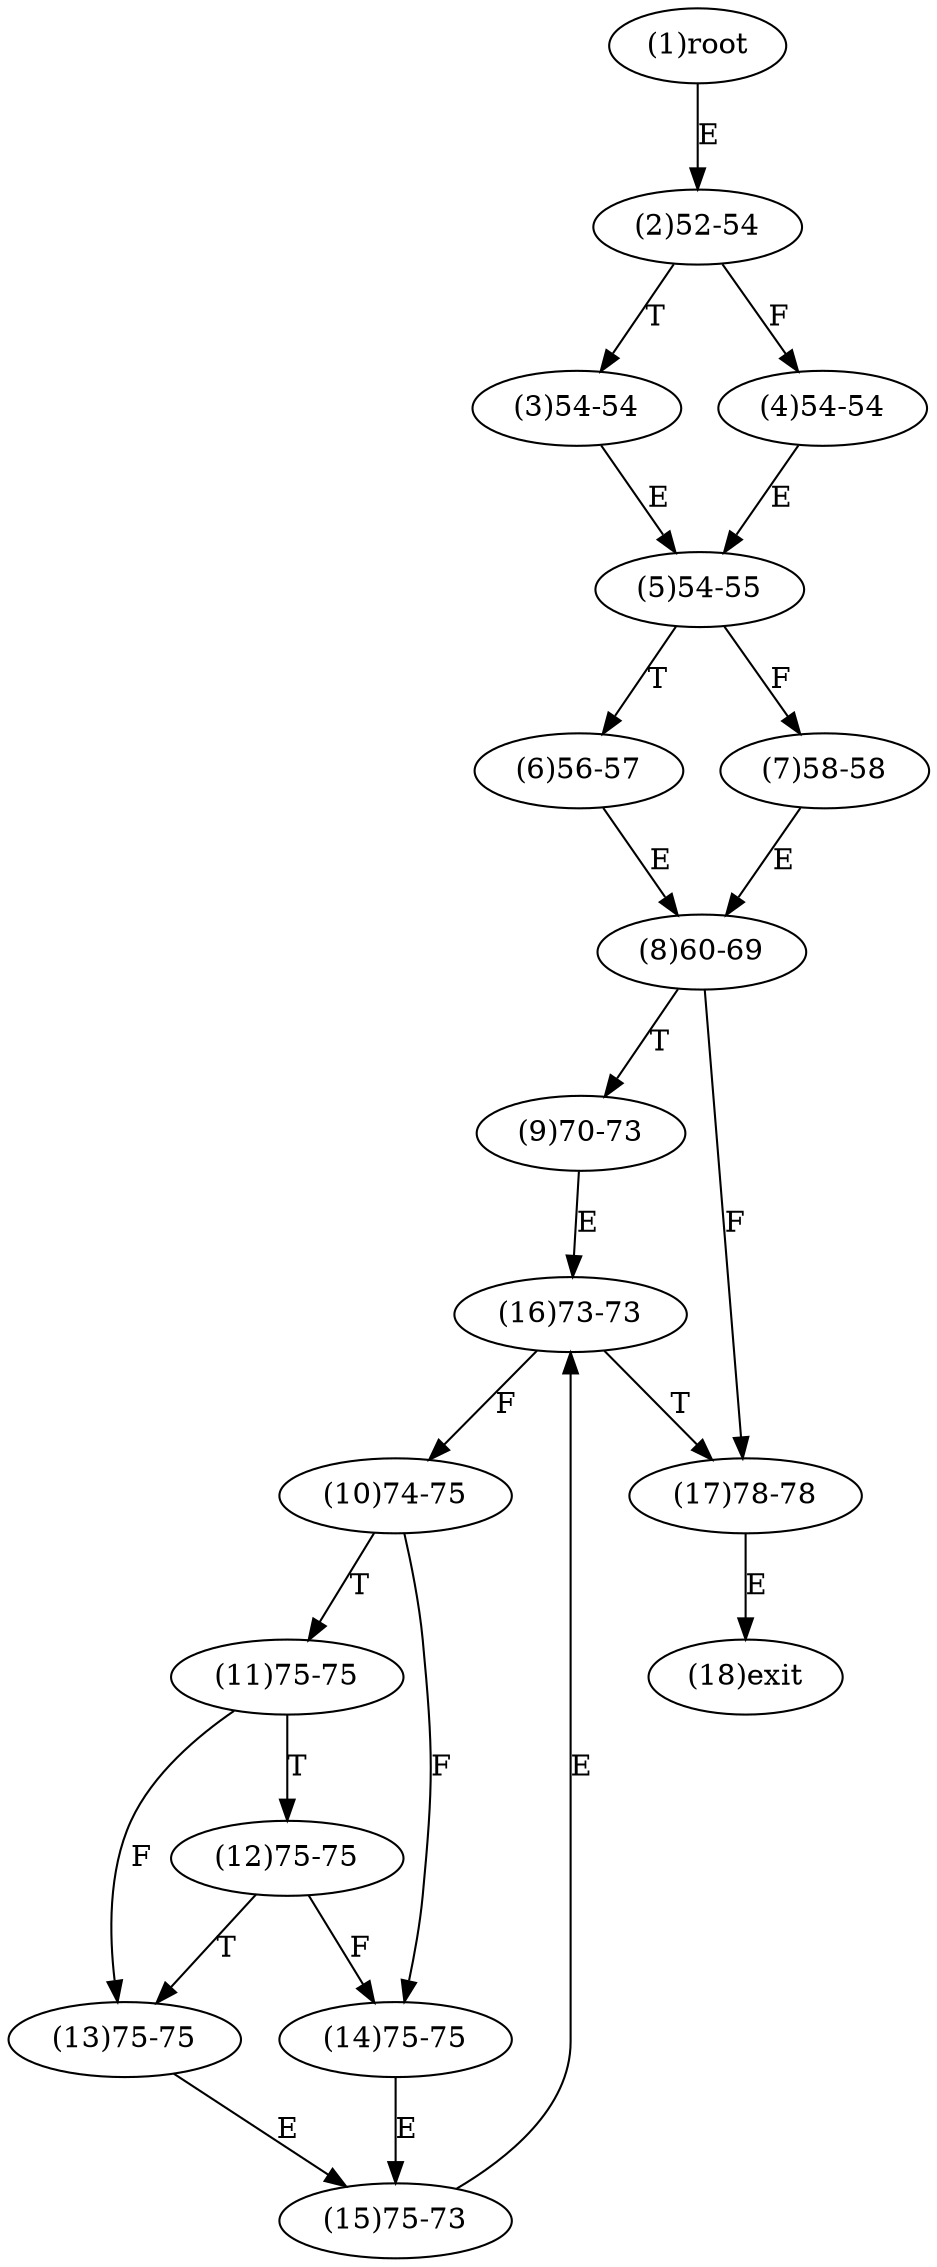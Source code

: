 digraph "" { 
1[ label="(1)root"];
2[ label="(2)52-54"];
3[ label="(3)54-54"];
4[ label="(4)54-54"];
5[ label="(5)54-55"];
6[ label="(6)56-57"];
7[ label="(7)58-58"];
8[ label="(8)60-69"];
9[ label="(9)70-73"];
10[ label="(10)74-75"];
11[ label="(11)75-75"];
12[ label="(12)75-75"];
13[ label="(13)75-75"];
14[ label="(14)75-75"];
15[ label="(15)75-73"];
17[ label="(17)78-78"];
16[ label="(16)73-73"];
18[ label="(18)exit"];
1->2[ label="E"];
2->4[ label="F"];
2->3[ label="T"];
3->5[ label="E"];
4->5[ label="E"];
5->7[ label="F"];
5->6[ label="T"];
6->8[ label="E"];
7->8[ label="E"];
8->17[ label="F"];
8->9[ label="T"];
9->16[ label="E"];
10->14[ label="F"];
10->11[ label="T"];
11->13[ label="F"];
11->12[ label="T"];
12->14[ label="F"];
12->13[ label="T"];
13->15[ label="E"];
14->15[ label="E"];
15->16[ label="E"];
16->10[ label="F"];
16->17[ label="T"];
17->18[ label="E"];
}